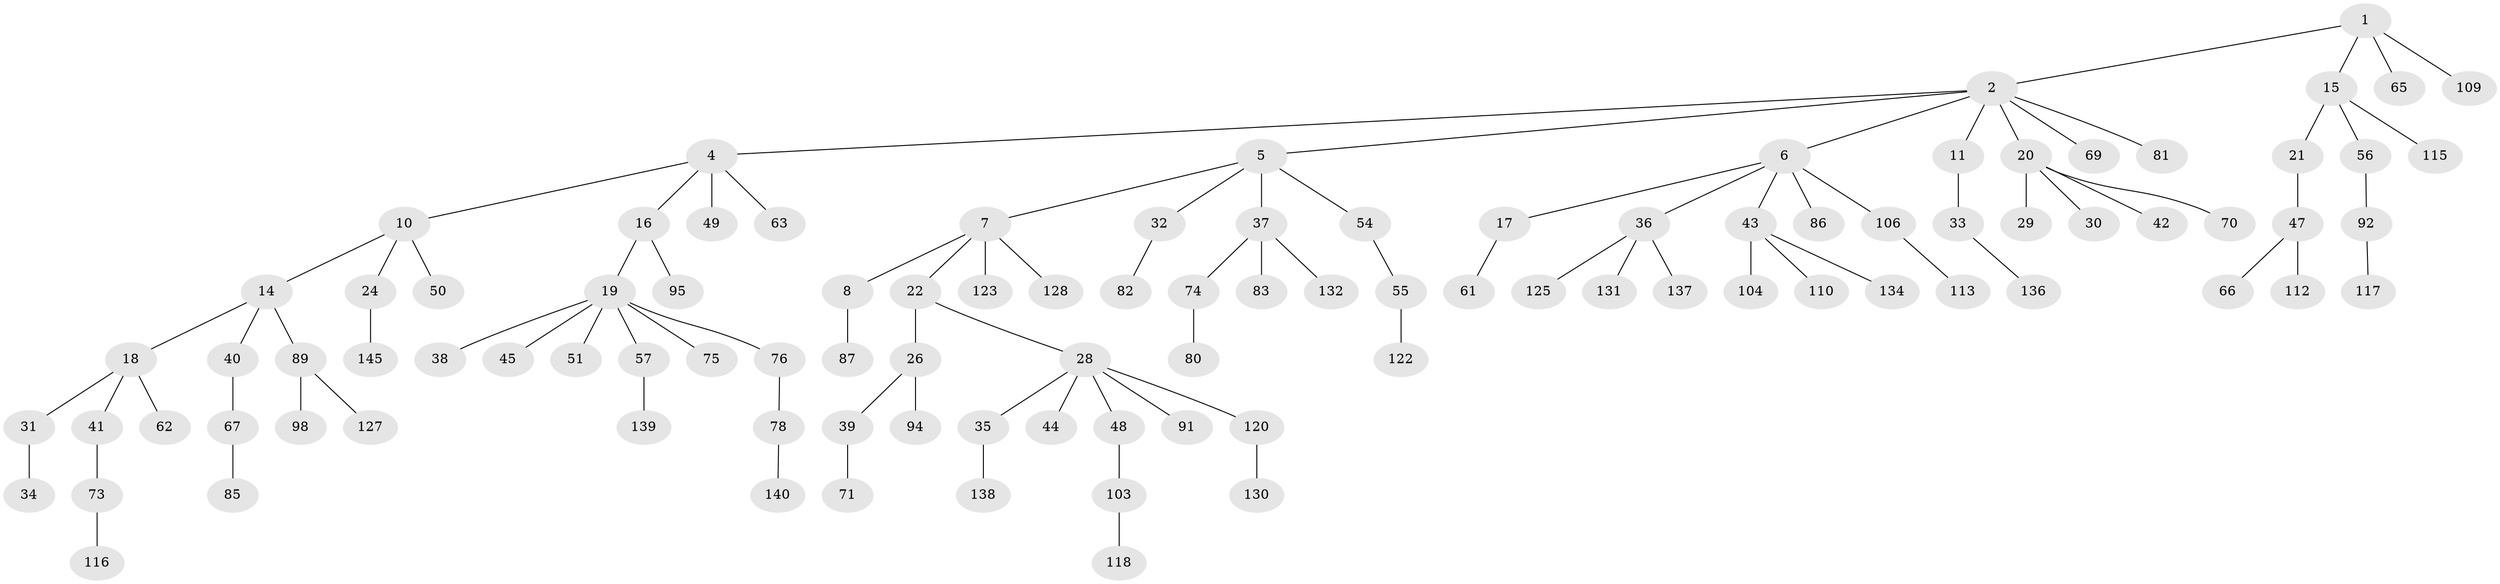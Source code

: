 // Generated by graph-tools (version 1.1) at 2025/24/03/03/25 07:24:07]
// undirected, 101 vertices, 100 edges
graph export_dot {
graph [start="1"]
  node [color=gray90,style=filled];
  1 [super="+9"];
  2 [super="+3"];
  4 [super="+96"];
  5 [super="+52"];
  6 [super="+84"];
  7 [super="+111"];
  8 [super="+72"];
  10 [super="+13"];
  11 [super="+12"];
  14 [super="+53"];
  15 [super="+124"];
  16;
  17 [super="+59"];
  18 [super="+77"];
  19 [super="+25"];
  20 [super="+23"];
  21;
  22 [super="+27"];
  24 [super="+102"];
  26 [super="+147"];
  28 [super="+79"];
  29;
  30 [super="+58"];
  31 [super="+108"];
  32;
  33 [super="+88"];
  34 [super="+114"];
  35;
  36 [super="+99"];
  37 [super="+46"];
  38;
  39;
  40 [super="+100"];
  41;
  42 [super="+101"];
  43 [super="+68"];
  44 [super="+135"];
  45 [super="+119"];
  47 [super="+107"];
  48 [super="+60"];
  49;
  50 [super="+93"];
  51 [super="+142"];
  54 [super="+97"];
  55 [super="+64"];
  56 [super="+121"];
  57;
  61;
  62;
  63;
  65 [super="+146"];
  66;
  67;
  69;
  70;
  71;
  73;
  74;
  75 [super="+133"];
  76 [super="+126"];
  78 [super="+90"];
  80;
  81;
  82 [super="+129"];
  83;
  85;
  86;
  87;
  89 [super="+105"];
  91;
  92;
  94;
  95;
  98;
  103;
  104;
  106;
  109;
  110;
  112;
  113;
  115;
  116;
  117;
  118;
  120;
  122;
  123;
  125;
  127;
  128 [super="+144"];
  130;
  131;
  132;
  134;
  136;
  137 [super="+143"];
  138;
  139;
  140 [super="+141"];
  145;
  1 -- 2;
  1 -- 65;
  1 -- 109;
  1 -- 15;
  2 -- 4;
  2 -- 5;
  2 -- 11;
  2 -- 69;
  2 -- 81;
  2 -- 20;
  2 -- 6;
  4 -- 10;
  4 -- 16;
  4 -- 49;
  4 -- 63;
  5 -- 7;
  5 -- 32;
  5 -- 37;
  5 -- 54;
  6 -- 17;
  6 -- 36;
  6 -- 43;
  6 -- 86;
  6 -- 106;
  7 -- 8;
  7 -- 22;
  7 -- 123;
  7 -- 128;
  8 -- 87;
  10 -- 14;
  10 -- 24;
  10 -- 50;
  11 -- 33;
  14 -- 18;
  14 -- 40;
  14 -- 89;
  15 -- 21;
  15 -- 56;
  15 -- 115;
  16 -- 19;
  16 -- 95;
  17 -- 61;
  18 -- 31;
  18 -- 41;
  18 -- 62;
  19 -- 45;
  19 -- 51;
  19 -- 57;
  19 -- 75;
  19 -- 76;
  19 -- 38;
  20 -- 29;
  20 -- 30;
  20 -- 42;
  20 -- 70;
  21 -- 47;
  22 -- 26;
  22 -- 28;
  24 -- 145;
  26 -- 39;
  26 -- 94;
  28 -- 35;
  28 -- 44;
  28 -- 48;
  28 -- 120;
  28 -- 91;
  31 -- 34;
  32 -- 82;
  33 -- 136;
  35 -- 138;
  36 -- 125;
  36 -- 137;
  36 -- 131;
  37 -- 74;
  37 -- 83;
  37 -- 132;
  39 -- 71;
  40 -- 67;
  41 -- 73;
  43 -- 104;
  43 -- 110;
  43 -- 134;
  47 -- 66;
  47 -- 112;
  48 -- 103;
  54 -- 55;
  55 -- 122;
  56 -- 92;
  57 -- 139;
  67 -- 85;
  73 -- 116;
  74 -- 80;
  76 -- 78;
  78 -- 140;
  89 -- 98;
  89 -- 127;
  92 -- 117;
  103 -- 118;
  106 -- 113;
  120 -- 130;
}
